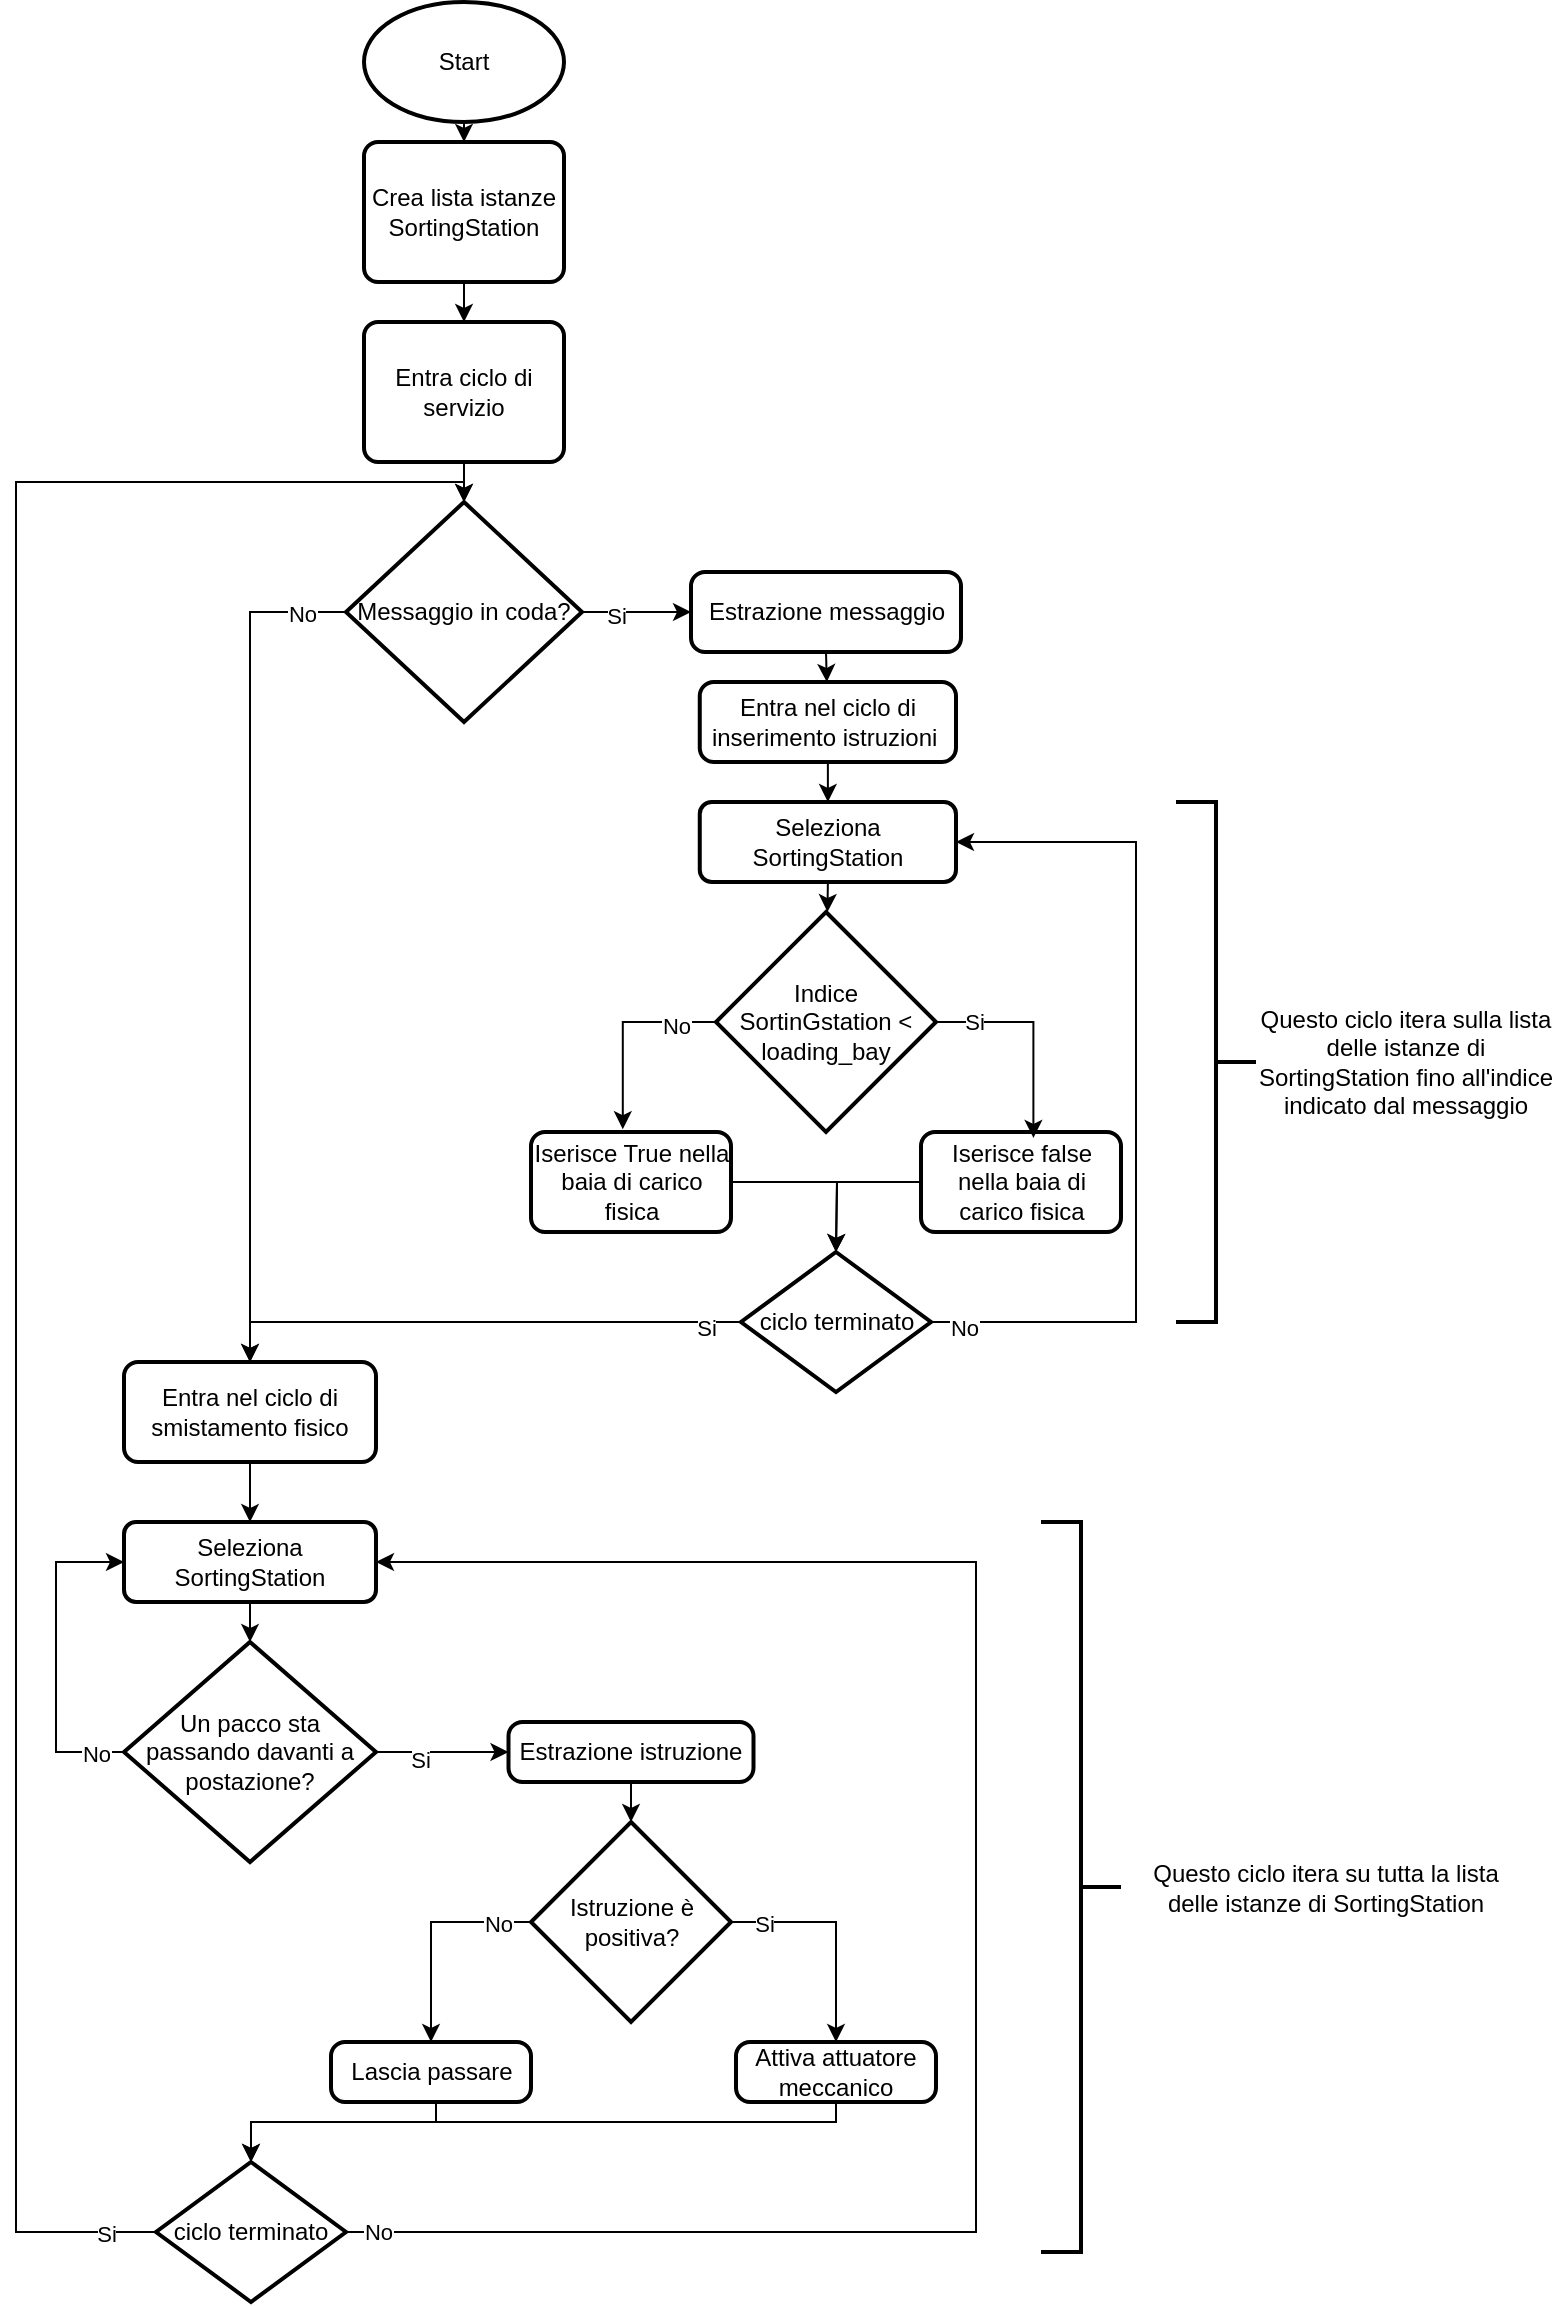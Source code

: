 <mxfile version="28.0.6">
  <diagram id="4rh42vxHhXceGONblC5L" name="Page-1">
    <mxGraphModel dx="868" dy="577" grid="1" gridSize="10" guides="1" tooltips="1" connect="1" arrows="1" fold="1" page="1" pageScale="1" pageWidth="827" pageHeight="1169" math="0" shadow="0">
      <root>
        <mxCell id="0" />
        <mxCell id="1" parent="0" />
        <mxCell id="UT6nP9ZxfCxlTdFqshKj-22" style="edgeStyle=orthogonalEdgeStyle;rounded=0;orthogonalLoop=1;jettySize=auto;html=1;entryX=0.5;entryY=0;entryDx=0;entryDy=0;" parent="1" target="UT6nP9ZxfCxlTdFqshKj-2" edge="1">
          <mxGeometry relative="1" as="geometry">
            <mxPoint x="274.0" y="60" as="sourcePoint" />
          </mxGeometry>
        </mxCell>
        <mxCell id="UT6nP9ZxfCxlTdFqshKj-1" value="Start" style="strokeWidth=2;html=1;shape=mxgraph.flowchart.start_1;whiteSpace=wrap;" parent="1" vertex="1">
          <mxGeometry x="224" y="10" width="100" height="60" as="geometry" />
        </mxCell>
        <mxCell id="UT6nP9ZxfCxlTdFqshKj-23" style="edgeStyle=orthogonalEdgeStyle;rounded=0;orthogonalLoop=1;jettySize=auto;html=1;entryX=0.5;entryY=0;entryDx=0;entryDy=0;" parent="1" source="UT6nP9ZxfCxlTdFqshKj-2" target="UT6nP9ZxfCxlTdFqshKj-15" edge="1">
          <mxGeometry relative="1" as="geometry" />
        </mxCell>
        <mxCell id="UT6nP9ZxfCxlTdFqshKj-2" value="Crea lista istanze&lt;div&gt;SortingStation&lt;/div&gt;" style="rounded=1;whiteSpace=wrap;html=1;absoluteArcSize=1;arcSize=14;strokeWidth=2;" parent="1" vertex="1">
          <mxGeometry x="224" y="80" width="100" height="70" as="geometry" />
        </mxCell>
        <mxCell id="UT6nP9ZxfCxlTdFqshKj-25" style="edgeStyle=orthogonalEdgeStyle;rounded=0;orthogonalLoop=1;jettySize=auto;html=1;entryX=0;entryY=0.5;entryDx=0;entryDy=0;" parent="1" source="UT6nP9ZxfCxlTdFqshKj-3" target="UT6nP9ZxfCxlTdFqshKj-4" edge="1">
          <mxGeometry relative="1" as="geometry" />
        </mxCell>
        <mxCell id="sxwi9XY4MzIKeO4Q3-A9-1" value="Si" style="edgeLabel;html=1;align=center;verticalAlign=middle;resizable=0;points=[];" vertex="1" connectable="0" parent="UT6nP9ZxfCxlTdFqshKj-25">
          <mxGeometry x="-0.369" y="-2" relative="1" as="geometry">
            <mxPoint as="offset" />
          </mxGeometry>
        </mxCell>
        <mxCell id="UT6nP9ZxfCxlTdFqshKj-3" value="Messaggio in coda?" style="strokeWidth=2;html=1;shape=mxgraph.flowchart.decision;whiteSpace=wrap;" parent="1" vertex="1">
          <mxGeometry x="215" y="260" width="118" height="110" as="geometry" />
        </mxCell>
        <mxCell id="UT6nP9ZxfCxlTdFqshKj-4" value="Estrazione messaggio" style="rounded=1;whiteSpace=wrap;html=1;absoluteArcSize=1;arcSize=14;strokeWidth=2;" parent="1" vertex="1">
          <mxGeometry x="387.5" y="295" width="135" height="40" as="geometry" />
        </mxCell>
        <mxCell id="UT6nP9ZxfCxlTdFqshKj-30" style="edgeStyle=orthogonalEdgeStyle;rounded=0;orthogonalLoop=1;jettySize=auto;html=1;entryX=0.459;entryY=-0.028;entryDx=0;entryDy=0;entryPerimeter=0;exitX=0;exitY=0.5;exitDx=0;exitDy=0;exitPerimeter=0;" parent="1" source="UT6nP9ZxfCxlTdFqshKj-6" target="UT6nP9ZxfCxlTdFqshKj-7" edge="1">
          <mxGeometry relative="1" as="geometry">
            <mxPoint x="330" y="570" as="targetPoint" />
          </mxGeometry>
        </mxCell>
        <mxCell id="sxwi9XY4MzIKeO4Q3-A9-4" value="No" style="edgeLabel;html=1;align=center;verticalAlign=middle;resizable=0;points=[];" vertex="1" connectable="0" parent="UT6nP9ZxfCxlTdFqshKj-30">
          <mxGeometry x="-0.589" y="2" relative="1" as="geometry">
            <mxPoint as="offset" />
          </mxGeometry>
        </mxCell>
        <mxCell id="UT6nP9ZxfCxlTdFqshKj-6" value="Indice SortinGstation &amp;lt; loading_bay" style="strokeWidth=2;html=1;shape=mxgraph.flowchart.decision;whiteSpace=wrap;" parent="1" vertex="1">
          <mxGeometry x="400" y="465" width="110" height="110" as="geometry" />
        </mxCell>
        <mxCell id="UT6nP9ZxfCxlTdFqshKj-7" value="Iserisce True nella baia di carico fisica" style="rounded=1;whiteSpace=wrap;html=1;absoluteArcSize=1;arcSize=14;strokeWidth=2;" parent="1" vertex="1">
          <mxGeometry x="307.5" y="575" width="100" height="50" as="geometry" />
        </mxCell>
        <mxCell id="UT6nP9ZxfCxlTdFqshKj-9" value="Iserisce false nella baia di carico fisica" style="rounded=1;whiteSpace=wrap;html=1;absoluteArcSize=1;arcSize=14;strokeWidth=2;" parent="1" vertex="1">
          <mxGeometry x="502.5" y="575" width="100" height="50" as="geometry" />
        </mxCell>
        <mxCell id="UT6nP9ZxfCxlTdFqshKj-10" value="" style="strokeWidth=2;html=1;shape=mxgraph.flowchart.annotation_2;align=left;labelPosition=right;pointerEvents=1;rotation=-180;" parent="1" vertex="1">
          <mxGeometry x="630" y="410" width="40" height="260" as="geometry" />
        </mxCell>
        <mxCell id="UT6nP9ZxfCxlTdFqshKj-34" style="edgeStyle=orthogonalEdgeStyle;rounded=0;orthogonalLoop=1;jettySize=auto;html=1;entryX=0;entryY=0.5;entryDx=0;entryDy=0;" parent="1" source="UT6nP9ZxfCxlTdFqshKj-13" target="UT6nP9ZxfCxlTdFqshKj-19" edge="1">
          <mxGeometry relative="1" as="geometry" />
        </mxCell>
        <mxCell id="sxwi9XY4MzIKeO4Q3-A9-5" value="Si" style="edgeLabel;html=1;align=center;verticalAlign=middle;resizable=0;points=[];" vertex="1" connectable="0" parent="UT6nP9ZxfCxlTdFqshKj-34">
          <mxGeometry x="-0.343" y="-4" relative="1" as="geometry">
            <mxPoint as="offset" />
          </mxGeometry>
        </mxCell>
        <mxCell id="sxwi9XY4MzIKeO4Q3-A9-40" style="edgeStyle=orthogonalEdgeStyle;rounded=0;orthogonalLoop=1;jettySize=auto;html=1;entryX=0;entryY=0.5;entryDx=0;entryDy=0;exitX=0;exitY=0.5;exitDx=0;exitDy=0;exitPerimeter=0;" edge="1" parent="1" source="UT6nP9ZxfCxlTdFqshKj-13" target="sxwi9XY4MzIKeO4Q3-A9-33">
          <mxGeometry relative="1" as="geometry">
            <mxPoint x="70" y="790" as="targetPoint" />
            <Array as="points">
              <mxPoint x="70" y="885" />
              <mxPoint x="70" y="790" />
            </Array>
          </mxGeometry>
        </mxCell>
        <mxCell id="sxwi9XY4MzIKeO4Q3-A9-41" value="No" style="edgeLabel;html=1;align=center;verticalAlign=middle;resizable=0;points=[];" vertex="1" connectable="0" parent="sxwi9XY4MzIKeO4Q3-A9-40">
          <mxGeometry x="-0.82" y="1" relative="1" as="geometry">
            <mxPoint as="offset" />
          </mxGeometry>
        </mxCell>
        <mxCell id="UT6nP9ZxfCxlTdFqshKj-13" value="Un pacco sta passando davanti a postazione?" style="strokeWidth=2;html=1;shape=mxgraph.flowchart.decision;whiteSpace=wrap;" parent="1" vertex="1">
          <mxGeometry x="104" y="830" width="126" height="110" as="geometry" />
        </mxCell>
        <mxCell id="UT6nP9ZxfCxlTdFqshKj-14" value="" style="strokeWidth=2;html=1;shape=mxgraph.flowchart.annotation_2;align=left;labelPosition=right;pointerEvents=1;rotation=-180;" parent="1" vertex="1">
          <mxGeometry x="562.5" y="770" width="40" height="365" as="geometry" />
        </mxCell>
        <mxCell id="UT6nP9ZxfCxlTdFqshKj-15" value="Entra ciclo di servizio" style="rounded=1;whiteSpace=wrap;html=1;absoluteArcSize=1;arcSize=14;strokeWidth=2;" parent="1" vertex="1">
          <mxGeometry x="224" y="170" width="100" height="70" as="geometry" />
        </mxCell>
        <mxCell id="UT6nP9ZxfCxlTdFqshKj-16" value="Entra nel ciclo di inserimento istruzioni&amp;nbsp;" style="rounded=1;whiteSpace=wrap;html=1;absoluteArcSize=1;arcSize=14;strokeWidth=2;" parent="1" vertex="1">
          <mxGeometry x="391.88" y="350" width="128.12" height="40" as="geometry" />
        </mxCell>
        <mxCell id="UT6nP9ZxfCxlTdFqshKj-17" value="Entra nel ciclo di smistamento fisico" style="rounded=1;whiteSpace=wrap;html=1;absoluteArcSize=1;arcSize=14;strokeWidth=2;" parent="1" vertex="1">
          <mxGeometry x="104" y="690" width="126" height="50" as="geometry" />
        </mxCell>
        <mxCell id="UT6nP9ZxfCxlTdFqshKj-38" style="edgeStyle=orthogonalEdgeStyle;rounded=0;orthogonalLoop=1;jettySize=auto;html=1;exitX=0;exitY=0.5;exitDx=0;exitDy=0;exitPerimeter=0;" parent="1" source="UT6nP9ZxfCxlTdFqshKj-18" target="UT6nP9ZxfCxlTdFqshKj-37" edge="1">
          <mxGeometry relative="1" as="geometry" />
        </mxCell>
        <mxCell id="sxwi9XY4MzIKeO4Q3-A9-31" value="No" style="edgeLabel;html=1;align=center;verticalAlign=middle;resizable=0;points=[];" vertex="1" connectable="0" parent="UT6nP9ZxfCxlTdFqshKj-38">
          <mxGeometry x="-0.695" y="1" relative="1" as="geometry">
            <mxPoint as="offset" />
          </mxGeometry>
        </mxCell>
        <mxCell id="UT6nP9ZxfCxlTdFqshKj-57" style="edgeStyle=orthogonalEdgeStyle;rounded=0;orthogonalLoop=1;jettySize=auto;html=1;exitX=1;exitY=0.5;exitDx=0;exitDy=0;exitPerimeter=0;entryX=0.5;entryY=0;entryDx=0;entryDy=0;" parent="1" source="UT6nP9ZxfCxlTdFqshKj-18" target="UT6nP9ZxfCxlTdFqshKj-20" edge="1">
          <mxGeometry relative="1" as="geometry" />
        </mxCell>
        <mxCell id="sxwi9XY4MzIKeO4Q3-A9-30" value="Si" style="edgeLabel;html=1;align=center;verticalAlign=middle;resizable=0;points=[];" vertex="1" connectable="0" parent="UT6nP9ZxfCxlTdFqshKj-57">
          <mxGeometry x="-0.709" y="-1" relative="1" as="geometry">
            <mxPoint as="offset" />
          </mxGeometry>
        </mxCell>
        <mxCell id="UT6nP9ZxfCxlTdFqshKj-18" value="Istruzione è positiva?" style="strokeWidth=2;html=1;shape=mxgraph.flowchart.decision;whiteSpace=wrap;" parent="1" vertex="1">
          <mxGeometry x="307.5" y="920" width="100" height="100" as="geometry" />
        </mxCell>
        <mxCell id="UT6nP9ZxfCxlTdFqshKj-19" value="Estrazione istruzione" style="rounded=1;whiteSpace=wrap;html=1;absoluteArcSize=1;arcSize=14;strokeWidth=2;" parent="1" vertex="1">
          <mxGeometry x="296.25" y="870" width="122.5" height="30" as="geometry" />
        </mxCell>
        <mxCell id="UT6nP9ZxfCxlTdFqshKj-20" value="Attiva attuatore meccanico" style="rounded=1;whiteSpace=wrap;html=1;absoluteArcSize=1;arcSize=14;strokeWidth=2;" parent="1" vertex="1">
          <mxGeometry x="410" y="1030" width="100" height="30" as="geometry" />
        </mxCell>
        <mxCell id="UT6nP9ZxfCxlTdFqshKj-24" style="edgeStyle=orthogonalEdgeStyle;rounded=0;orthogonalLoop=1;jettySize=auto;html=1;entryX=0.5;entryY=0;entryDx=0;entryDy=0;entryPerimeter=0;" parent="1" source="UT6nP9ZxfCxlTdFqshKj-15" target="UT6nP9ZxfCxlTdFqshKj-3" edge="1">
          <mxGeometry relative="1" as="geometry" />
        </mxCell>
        <mxCell id="UT6nP9ZxfCxlTdFqshKj-31" style="edgeStyle=orthogonalEdgeStyle;rounded=0;orthogonalLoop=1;jettySize=auto;html=1;entryX=0.562;entryY=0.059;entryDx=0;entryDy=0;entryPerimeter=0;exitX=1;exitY=0.5;exitDx=0;exitDy=0;exitPerimeter=0;" parent="1" source="UT6nP9ZxfCxlTdFqshKj-6" target="UT6nP9ZxfCxlTdFqshKj-9" edge="1">
          <mxGeometry relative="1" as="geometry" />
        </mxCell>
        <mxCell id="sxwi9XY4MzIKeO4Q3-A9-3" value="Si" style="edgeLabel;html=1;align=center;verticalAlign=middle;resizable=0;points=[];" vertex="1" connectable="0" parent="UT6nP9ZxfCxlTdFqshKj-31">
          <mxGeometry x="-0.655" relative="1" as="geometry">
            <mxPoint as="offset" />
          </mxGeometry>
        </mxCell>
        <mxCell id="UT6nP9ZxfCxlTdFqshKj-37" value="Lascia passare" style="rounded=1;whiteSpace=wrap;html=1;absoluteArcSize=1;arcSize=14;strokeWidth=2;" parent="1" vertex="1">
          <mxGeometry x="207.5" y="1030" width="100" height="30" as="geometry" />
        </mxCell>
        <mxCell id="UT6nP9ZxfCxlTdFqshKj-42" style="edgeStyle=orthogonalEdgeStyle;rounded=0;orthogonalLoop=1;jettySize=auto;html=1;entryX=0.5;entryY=0;entryDx=0;entryDy=0;exitX=0;exitY=0.5;exitDx=0;exitDy=0;exitPerimeter=0;" parent="1" source="UT6nP9ZxfCxlTdFqshKj-3" target="UT6nP9ZxfCxlTdFqshKj-17" edge="1">
          <mxGeometry relative="1" as="geometry" />
        </mxCell>
        <mxCell id="sxwi9XY4MzIKeO4Q3-A9-2" value="No" style="edgeLabel;html=1;align=center;verticalAlign=middle;resizable=0;points=[];" vertex="1" connectable="0" parent="UT6nP9ZxfCxlTdFqshKj-42">
          <mxGeometry x="-0.894" y="1" relative="1" as="geometry">
            <mxPoint as="offset" />
          </mxGeometry>
        </mxCell>
        <mxCell id="UT6nP9ZxfCxlTdFqshKj-44" value="ciclo terminato" style="strokeWidth=2;html=1;shape=mxgraph.flowchart.decision;whiteSpace=wrap;" parent="1" vertex="1">
          <mxGeometry x="412.5" y="635" width="95" height="70" as="geometry" />
        </mxCell>
        <mxCell id="UT6nP9ZxfCxlTdFqshKj-47" style="edgeStyle=orthogonalEdgeStyle;rounded=0;orthogonalLoop=1;jettySize=auto;html=1;entryX=0.5;entryY=0;entryDx=0;entryDy=0;entryPerimeter=0;exitX=0;exitY=0.5;exitDx=0;exitDy=0;" parent="1" source="UT6nP9ZxfCxlTdFqshKj-9" edge="1">
          <mxGeometry relative="1" as="geometry">
            <mxPoint x="460" y="635" as="targetPoint" />
          </mxGeometry>
        </mxCell>
        <mxCell id="UT6nP9ZxfCxlTdFqshKj-48" style="edgeStyle=orthogonalEdgeStyle;rounded=0;orthogonalLoop=1;jettySize=auto;html=1;exitX=1;exitY=0.5;exitDx=0;exitDy=0;entryX=0.5;entryY=0;entryDx=0;entryDy=0;entryPerimeter=0;" parent="1" source="UT6nP9ZxfCxlTdFqshKj-7" edge="1">
          <mxGeometry relative="1" as="geometry">
            <mxPoint x="460" y="635" as="targetPoint" />
          </mxGeometry>
        </mxCell>
        <mxCell id="UT6nP9ZxfCxlTdFqshKj-50" style="edgeStyle=orthogonalEdgeStyle;rounded=0;orthogonalLoop=1;jettySize=auto;html=1;entryX=0.5;entryY=0;entryDx=0;entryDy=0;" parent="1" source="UT6nP9ZxfCxlTdFqshKj-44" target="UT6nP9ZxfCxlTdFqshKj-17" edge="1">
          <mxGeometry relative="1" as="geometry">
            <mxPoint x="160" y="670" as="targetPoint" />
          </mxGeometry>
        </mxCell>
        <mxCell id="sxwi9XY4MzIKeO4Q3-A9-11" value="Si" style="edgeLabel;html=1;align=center;verticalAlign=middle;resizable=0;points=[];" vertex="1" connectable="0" parent="UT6nP9ZxfCxlTdFqshKj-50">
          <mxGeometry x="-0.863" y="3" relative="1" as="geometry">
            <mxPoint as="offset" />
          </mxGeometry>
        </mxCell>
        <mxCell id="UT6nP9ZxfCxlTdFqshKj-51" style="edgeStyle=orthogonalEdgeStyle;rounded=0;orthogonalLoop=1;jettySize=auto;html=1;exitX=1;exitY=0.5;exitDx=0;exitDy=0;exitPerimeter=0;entryX=1;entryY=0.5;entryDx=0;entryDy=0;" parent="1" source="UT6nP9ZxfCxlTdFqshKj-44" target="sxwi9XY4MzIKeO4Q3-A9-12" edge="1">
          <mxGeometry relative="1" as="geometry">
            <Array as="points">
              <mxPoint x="610" y="670" />
              <mxPoint x="610" y="430" />
            </Array>
            <mxPoint x="580" y="420" as="targetPoint" />
          </mxGeometry>
        </mxCell>
        <mxCell id="sxwi9XY4MzIKeO4Q3-A9-10" value="No" style="edgeLabel;html=1;align=center;verticalAlign=middle;resizable=0;points=[];" vertex="1" connectable="0" parent="UT6nP9ZxfCxlTdFqshKj-51">
          <mxGeometry x="-0.927" y="-3" relative="1" as="geometry">
            <mxPoint as="offset" />
          </mxGeometry>
        </mxCell>
        <mxCell id="sxwi9XY4MzIKeO4Q3-A9-36" style="edgeStyle=orthogonalEdgeStyle;rounded=0;orthogonalLoop=1;jettySize=auto;html=1;entryX=1;entryY=0.5;entryDx=0;entryDy=0;" edge="1" parent="1" source="UT6nP9ZxfCxlTdFqshKj-52" target="sxwi9XY4MzIKeO4Q3-A9-33">
          <mxGeometry relative="1" as="geometry">
            <Array as="points">
              <mxPoint x="530" y="1125" />
              <mxPoint x="530" y="790" />
            </Array>
          </mxGeometry>
        </mxCell>
        <mxCell id="sxwi9XY4MzIKeO4Q3-A9-38" value="No" style="edgeLabel;html=1;align=center;verticalAlign=middle;resizable=0;points=[];" vertex="1" connectable="0" parent="sxwi9XY4MzIKeO4Q3-A9-36">
          <mxGeometry x="-0.966" relative="1" as="geometry">
            <mxPoint as="offset" />
          </mxGeometry>
        </mxCell>
        <mxCell id="UT6nP9ZxfCxlTdFqshKj-52" value="ciclo terminato" style="strokeWidth=2;html=1;shape=mxgraph.flowchart.decision;whiteSpace=wrap;" parent="1" vertex="1">
          <mxGeometry x="120" y="1090" width="95" height="70" as="geometry" />
        </mxCell>
        <mxCell id="UT6nP9ZxfCxlTdFqshKj-56" style="edgeStyle=orthogonalEdgeStyle;rounded=0;orthogonalLoop=1;jettySize=auto;html=1;exitX=0;exitY=0.5;exitDx=0;exitDy=0;exitPerimeter=0;entryX=0.5;entryY=0;entryDx=0;entryDy=0;entryPerimeter=0;" parent="1" source="UT6nP9ZxfCxlTdFqshKj-52" target="UT6nP9ZxfCxlTdFqshKj-3" edge="1">
          <mxGeometry relative="1" as="geometry">
            <Array as="points">
              <mxPoint x="50" y="1125" />
              <mxPoint x="50" y="250" />
              <mxPoint x="274" y="250" />
            </Array>
          </mxGeometry>
        </mxCell>
        <mxCell id="sxwi9XY4MzIKeO4Q3-A9-8" value="Si" style="edgeLabel;html=1;align=center;verticalAlign=middle;resizable=0;points=[];" vertex="1" connectable="0" parent="UT6nP9ZxfCxlTdFqshKj-56">
          <mxGeometry x="-0.957" y="1" relative="1" as="geometry">
            <mxPoint as="offset" />
          </mxGeometry>
        </mxCell>
        <mxCell id="UT6nP9ZxfCxlTdFqshKj-59" style="edgeStyle=orthogonalEdgeStyle;rounded=0;orthogonalLoop=1;jettySize=auto;html=1;exitX=0.5;exitY=1;exitDx=0;exitDy=0;entryX=0.5;entryY=0;entryDx=0;entryDy=0;entryPerimeter=0;" parent="1" source="UT6nP9ZxfCxlTdFqshKj-37" target="UT6nP9ZxfCxlTdFqshKj-52" edge="1">
          <mxGeometry relative="1" as="geometry">
            <Array as="points">
              <mxPoint x="260" y="1070" />
              <mxPoint x="168" y="1070" />
            </Array>
          </mxGeometry>
        </mxCell>
        <mxCell id="UT6nP9ZxfCxlTdFqshKj-60" style="edgeStyle=orthogonalEdgeStyle;rounded=0;orthogonalLoop=1;jettySize=auto;html=1;exitX=0.5;exitY=1;exitDx=0;exitDy=0;entryX=0.5;entryY=0;entryDx=0;entryDy=0;entryPerimeter=0;" parent="1" source="UT6nP9ZxfCxlTdFqshKj-20" target="UT6nP9ZxfCxlTdFqshKj-52" edge="1">
          <mxGeometry relative="1" as="geometry">
            <Array as="points">
              <mxPoint x="460" y="1070" />
              <mxPoint x="168" y="1070" />
            </Array>
          </mxGeometry>
        </mxCell>
        <mxCell id="sxwi9XY4MzIKeO4Q3-A9-12" value="Seleziona SortingStation" style="rounded=1;whiteSpace=wrap;html=1;strokeWidth=2;" vertex="1" parent="1">
          <mxGeometry x="391.88" y="410" width="128.12" height="40" as="geometry" />
        </mxCell>
        <mxCell id="sxwi9XY4MzIKeO4Q3-A9-24" value="" style="endArrow=classic;html=1;rounded=0;exitX=0.5;exitY=1;exitDx=0;exitDy=0;entryX=0.5;entryY=0;entryDx=0;entryDy=0;" edge="1" parent="1" source="UT6nP9ZxfCxlTdFqshKj-16" target="sxwi9XY4MzIKeO4Q3-A9-12">
          <mxGeometry width="50" height="50" relative="1" as="geometry">
            <mxPoint x="390" y="300" as="sourcePoint" />
            <mxPoint x="440" y="250" as="targetPoint" />
          </mxGeometry>
        </mxCell>
        <mxCell id="sxwi9XY4MzIKeO4Q3-A9-25" value="" style="endArrow=classic;html=1;rounded=0;exitX=0.5;exitY=1;exitDx=0;exitDy=0;" edge="1" parent="1" source="UT6nP9ZxfCxlTdFqshKj-4" target="UT6nP9ZxfCxlTdFqshKj-16">
          <mxGeometry width="50" height="50" relative="1" as="geometry">
            <mxPoint x="390" y="300" as="sourcePoint" />
            <mxPoint x="440" y="250" as="targetPoint" />
          </mxGeometry>
        </mxCell>
        <mxCell id="sxwi9XY4MzIKeO4Q3-A9-26" value="" style="endArrow=classic;html=1;rounded=0;exitX=0.5;exitY=1;exitDx=0;exitDy=0;" edge="1" parent="1" source="sxwi9XY4MzIKeO4Q3-A9-12" target="UT6nP9ZxfCxlTdFqshKj-6">
          <mxGeometry width="50" height="50" relative="1" as="geometry">
            <mxPoint x="390" y="470" as="sourcePoint" />
            <mxPoint x="440" y="420" as="targetPoint" />
          </mxGeometry>
        </mxCell>
        <mxCell id="sxwi9XY4MzIKeO4Q3-A9-27" value="Questo ciclo itera sulla lista delle istanze di SortingStation fino all&#39;indice indicato dal messaggio" style="text;html=1;align=center;verticalAlign=middle;whiteSpace=wrap;rounded=0;" vertex="1" parent="1">
          <mxGeometry x="670" y="502.5" width="150" height="75" as="geometry" />
        </mxCell>
        <mxCell id="sxwi9XY4MzIKeO4Q3-A9-32" value="" style="endArrow=classic;html=1;rounded=0;exitX=0.5;exitY=1;exitDx=0;exitDy=0;entryX=0.5;entryY=0;entryDx=0;entryDy=0;entryPerimeter=0;" edge="1" parent="1" source="UT6nP9ZxfCxlTdFqshKj-19" target="UT6nP9ZxfCxlTdFqshKj-18">
          <mxGeometry width="50" height="50" relative="1" as="geometry">
            <mxPoint x="280" y="970" as="sourcePoint" />
            <mxPoint x="350" y="920" as="targetPoint" />
          </mxGeometry>
        </mxCell>
        <mxCell id="sxwi9XY4MzIKeO4Q3-A9-33" value="Seleziona SortingStation" style="rounded=1;whiteSpace=wrap;html=1;strokeWidth=2;" vertex="1" parent="1">
          <mxGeometry x="104" y="770" width="126" height="40" as="geometry" />
        </mxCell>
        <mxCell id="sxwi9XY4MzIKeO4Q3-A9-34" value="" style="endArrow=classic;html=1;rounded=0;exitX=0.5;exitY=1;exitDx=0;exitDy=0;" edge="1" parent="1" source="UT6nP9ZxfCxlTdFqshKj-17" target="sxwi9XY4MzIKeO4Q3-A9-33">
          <mxGeometry width="50" height="50" relative="1" as="geometry">
            <mxPoint x="280" y="810" as="sourcePoint" />
            <mxPoint x="330" y="760" as="targetPoint" />
          </mxGeometry>
        </mxCell>
        <mxCell id="sxwi9XY4MzIKeO4Q3-A9-35" value="" style="endArrow=classic;html=1;rounded=0;exitX=0.5;exitY=1;exitDx=0;exitDy=0;" edge="1" parent="1" source="sxwi9XY4MzIKeO4Q3-A9-33" target="UT6nP9ZxfCxlTdFqshKj-13">
          <mxGeometry width="50" height="50" relative="1" as="geometry">
            <mxPoint x="280" y="810" as="sourcePoint" />
            <mxPoint x="330" y="760" as="targetPoint" />
          </mxGeometry>
        </mxCell>
        <mxCell id="sxwi9XY4MzIKeO4Q3-A9-39" value="Questo ciclo itera su tutta la lista delle istanze di SortingStation" style="text;html=1;align=center;verticalAlign=middle;whiteSpace=wrap;rounded=0;" vertex="1" parent="1">
          <mxGeometry x="610" y="926.25" width="190" height="52.5" as="geometry" />
        </mxCell>
      </root>
    </mxGraphModel>
  </diagram>
</mxfile>
